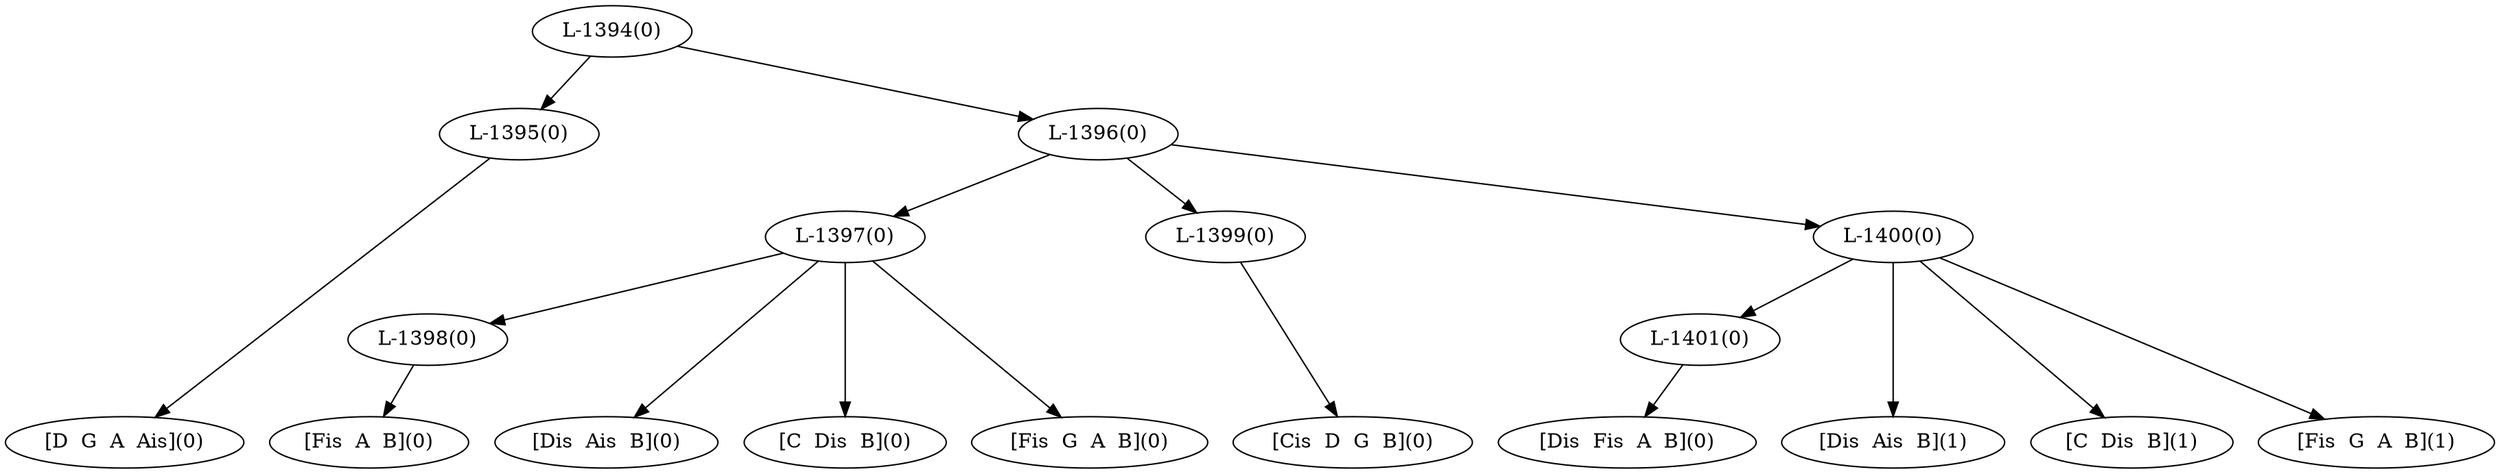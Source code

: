 digraph sample{
"L-1395(0)"->"[D  G  A  Ais](0)"
"L-1398(0)"->"[Fis  A  B](0)"
"L-1397(0)"->"[Dis  Ais  B](0)"
"L-1397(0)"->"[C  Dis  B](0)"
"L-1397(0)"->"L-1398(0)"
"L-1397(0)"->"[Fis  G  A  B](0)"
"L-1399(0)"->"[Cis  D  G  B](0)"
"L-1401(0)"->"[Dis  Fis  A  B](0)"
"L-1400(0)"->"[Dis  Ais  B](1)"
"L-1400(0)"->"[C  Dis  B](1)"
"L-1400(0)"->"L-1401(0)"
"L-1400(0)"->"[Fis  G  A  B](1)"
"L-1396(0)"->"L-1397(0)"
"L-1396(0)"->"L-1399(0)"
"L-1396(0)"->"L-1400(0)"
"L-1394(0)"->"L-1395(0)"
"L-1394(0)"->"L-1396(0)"
{rank = min; "L-1394(0)"}
{rank = same; "L-1395(0)"; "L-1396(0)";}
{rank = same; "L-1397(0)"; "L-1399(0)"; "L-1400(0)";}
{rank = same; "L-1398(0)"; "L-1401(0)";}
{rank = max; "[C  Dis  B](0)"; "[C  Dis  B](1)"; "[Cis  D  G  B](0)"; "[D  G  A  Ais](0)"; "[Dis  Ais  B](0)"; "[Dis  Ais  B](1)"; "[Dis  Fis  A  B](0)"; "[Fis  A  B](0)"; "[Fis  G  A  B](0)"; "[Fis  G  A  B](1)";}
}